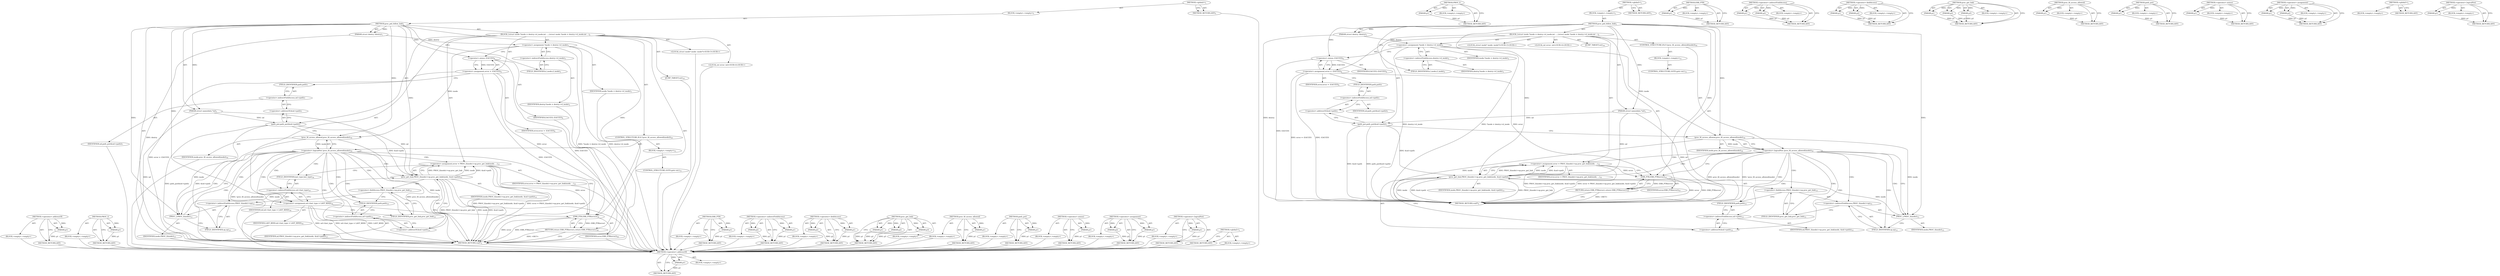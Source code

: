 digraph "&lt;operator&gt;.logicalNot" {
vulnerable_100 [label=<(METHOD,&lt;operator&gt;.addressOf)>];
vulnerable_101 [label=<(PARAM,p1)>];
vulnerable_102 [label=<(BLOCK,&lt;empty&gt;,&lt;empty&gt;)>];
vulnerable_103 [label=<(METHOD_RETURN,ANY)>];
vulnerable_123 [label=<(METHOD,PROC_I)>];
vulnerable_124 [label=<(PARAM,p1)>];
vulnerable_125 [label=<(BLOCK,&lt;empty&gt;,&lt;empty&gt;)>];
vulnerable_126 [label=<(METHOD_RETURN,ANY)>];
vulnerable_6 [label=<(METHOD,&lt;global&gt;)<SUB>1</SUB>>];
vulnerable_7 [label=<(BLOCK,&lt;empty&gt;,&lt;empty&gt;)<SUB>1</SUB>>];
vulnerable_8 [label=<(METHOD,proc_pid_follow_link)<SUB>1</SUB>>];
vulnerable_9 [label=<(PARAM,struct dentry *dentry)<SUB>1</SUB>>];
vulnerable_10 [label=<(PARAM,struct nameidata *nd)<SUB>1</SUB>>];
vulnerable_11 [label=<(BLOCK,{
	struct inode *inode = dentry-&gt;d_inode;
	int ...,{
	struct inode *inode = dentry-&gt;d_inode;
	int ...)<SUB>2</SUB>>];
vulnerable_12 [label="<(LOCAL,struct inode* inode: inode*)<SUB>3</SUB>>"];
vulnerable_13 [label=<(&lt;operator&gt;.assignment,*inode = dentry-&gt;d_inode)<SUB>3</SUB>>];
vulnerable_14 [label=<(IDENTIFIER,inode,*inode = dentry-&gt;d_inode)<SUB>3</SUB>>];
vulnerable_15 [label=<(&lt;operator&gt;.indirectFieldAccess,dentry-&gt;d_inode)<SUB>3</SUB>>];
vulnerable_16 [label=<(IDENTIFIER,dentry,*inode = dentry-&gt;d_inode)<SUB>3</SUB>>];
vulnerable_17 [label=<(FIELD_IDENTIFIER,d_inode,d_inode)<SUB>3</SUB>>];
vulnerable_18 [label="<(LOCAL,int error: int)<SUB>4</SUB>>"];
vulnerable_19 [label=<(&lt;operator&gt;.assignment,error = -EACCES)<SUB>4</SUB>>];
vulnerable_20 [label=<(IDENTIFIER,error,error = -EACCES)<SUB>4</SUB>>];
vulnerable_21 [label=<(&lt;operator&gt;.minus,-EACCES)<SUB>4</SUB>>];
vulnerable_22 [label=<(IDENTIFIER,EACCES,-EACCES)<SUB>4</SUB>>];
vulnerable_23 [label=<(path_put,path_put(&amp;nd-&gt;path))<SUB>7</SUB>>];
vulnerable_24 [label=<(&lt;operator&gt;.addressOf,&amp;nd-&gt;path)<SUB>7</SUB>>];
vulnerable_25 [label=<(&lt;operator&gt;.indirectFieldAccess,nd-&gt;path)<SUB>7</SUB>>];
vulnerable_26 [label=<(IDENTIFIER,nd,path_put(&amp;nd-&gt;path))<SUB>7</SUB>>];
vulnerable_27 [label=<(FIELD_IDENTIFIER,path,path)<SUB>7</SUB>>];
vulnerable_28 [label=<(CONTROL_STRUCTURE,IF,if (!proc_fd_access_allowed(inode)))<SUB>10</SUB>>];
vulnerable_29 [label=<(&lt;operator&gt;.logicalNot,!proc_fd_access_allowed(inode))<SUB>10</SUB>>];
vulnerable_30 [label=<(proc_fd_access_allowed,proc_fd_access_allowed(inode))<SUB>10</SUB>>];
vulnerable_31 [label=<(IDENTIFIER,inode,proc_fd_access_allowed(inode))<SUB>10</SUB>>];
vulnerable_32 [label=<(BLOCK,&lt;empty&gt;,&lt;empty&gt;)<SUB>11</SUB>>];
vulnerable_33 [label=<(CONTROL_STRUCTURE,GOTO,goto out;)<SUB>11</SUB>>];
vulnerable_34 [label=<(&lt;operator&gt;.assignment,error = PROC_I(inode)-&gt;op.proc_get_link(inode, ...)<SUB>13</SUB>>];
vulnerable_35 [label=<(IDENTIFIER,error,error = PROC_I(inode)-&gt;op.proc_get_link(inode, ...)<SUB>13</SUB>>];
vulnerable_36 [label=<(proc_get_link,PROC_I(inode)-&gt;op.proc_get_link(inode, &amp;nd-&gt;path))<SUB>13</SUB>>];
vulnerable_37 [label=<(&lt;operator&gt;.fieldAccess,PROC_I(inode)-&gt;op.proc_get_link)<SUB>13</SUB>>];
vulnerable_38 [label=<(&lt;operator&gt;.indirectFieldAccess,PROC_I(inode)-&gt;op)<SUB>13</SUB>>];
vulnerable_39 [label=<(PROC_I,PROC_I(inode))<SUB>13</SUB>>];
vulnerable_40 [label=<(IDENTIFIER,inode,PROC_I(inode))<SUB>13</SUB>>];
vulnerable_41 [label=<(FIELD_IDENTIFIER,op,op)<SUB>13</SUB>>];
vulnerable_42 [label=<(FIELD_IDENTIFIER,proc_get_link,proc_get_link)<SUB>13</SUB>>];
vulnerable_43 [label=<(IDENTIFIER,inode,PROC_I(inode)-&gt;op.proc_get_link(inode, &amp;nd-&gt;path))<SUB>13</SUB>>];
vulnerable_44 [label=<(&lt;operator&gt;.addressOf,&amp;nd-&gt;path)<SUB>13</SUB>>];
vulnerable_45 [label=<(&lt;operator&gt;.indirectFieldAccess,nd-&gt;path)<SUB>13</SUB>>];
vulnerable_46 [label=<(IDENTIFIER,nd,PROC_I(inode)-&gt;op.proc_get_link(inode, &amp;nd-&gt;path))<SUB>13</SUB>>];
vulnerable_47 [label=<(FIELD_IDENTIFIER,path,path)<SUB>13</SUB>>];
vulnerable_48 [label=<(&lt;operator&gt;.assignment,nd-&gt;last_type = LAST_BIND)<SUB>14</SUB>>];
vulnerable_49 [label=<(&lt;operator&gt;.indirectFieldAccess,nd-&gt;last_type)<SUB>14</SUB>>];
vulnerable_50 [label=<(IDENTIFIER,nd,nd-&gt;last_type = LAST_BIND)<SUB>14</SUB>>];
vulnerable_51 [label=<(FIELD_IDENTIFIER,last_type,last_type)<SUB>14</SUB>>];
vulnerable_52 [label=<(IDENTIFIER,LAST_BIND,nd-&gt;last_type = LAST_BIND)<SUB>14</SUB>>];
vulnerable_53 [label=<(JUMP_TARGET,out)<SUB>15</SUB>>];
vulnerable_54 [label=<(RETURN,return ERR_PTR(error);,return ERR_PTR(error);)<SUB>16</SUB>>];
vulnerable_55 [label=<(ERR_PTR,ERR_PTR(error))<SUB>16</SUB>>];
vulnerable_56 [label=<(IDENTIFIER,error,ERR_PTR(error))<SUB>16</SUB>>];
vulnerable_57 [label=<(METHOD_RETURN,void*)<SUB>1</SUB>>];
vulnerable_59 [label=<(METHOD_RETURN,ANY)<SUB>1</SUB>>];
vulnerable_127 [label=<(METHOD,ERR_PTR)>];
vulnerable_128 [label=<(PARAM,p1)>];
vulnerable_129 [label=<(BLOCK,&lt;empty&gt;,&lt;empty&gt;)>];
vulnerable_130 [label=<(METHOD_RETURN,ANY)>];
vulnerable_87 [label=<(METHOD,&lt;operator&gt;.indirectFieldAccess)>];
vulnerable_88 [label=<(PARAM,p1)>];
vulnerable_89 [label=<(PARAM,p2)>];
vulnerable_90 [label=<(BLOCK,&lt;empty&gt;,&lt;empty&gt;)>];
vulnerable_91 [label=<(METHOD_RETURN,ANY)>];
vulnerable_118 [label=<(METHOD,&lt;operator&gt;.fieldAccess)>];
vulnerable_119 [label=<(PARAM,p1)>];
vulnerable_120 [label=<(PARAM,p2)>];
vulnerable_121 [label=<(BLOCK,&lt;empty&gt;,&lt;empty&gt;)>];
vulnerable_122 [label=<(METHOD_RETURN,ANY)>];
vulnerable_112 [label=<(METHOD,proc_get_link)>];
vulnerable_113 [label=<(PARAM,p1)>];
vulnerable_114 [label=<(PARAM,p2)>];
vulnerable_115 [label=<(PARAM,p3)>];
vulnerable_116 [label=<(BLOCK,&lt;empty&gt;,&lt;empty&gt;)>];
vulnerable_117 [label=<(METHOD_RETURN,ANY)>];
vulnerable_108 [label=<(METHOD,proc_fd_access_allowed)>];
vulnerable_109 [label=<(PARAM,p1)>];
vulnerable_110 [label=<(BLOCK,&lt;empty&gt;,&lt;empty&gt;)>];
vulnerable_111 [label=<(METHOD_RETURN,ANY)>];
vulnerable_96 [label=<(METHOD,path_put)>];
vulnerable_97 [label=<(PARAM,p1)>];
vulnerable_98 [label=<(BLOCK,&lt;empty&gt;,&lt;empty&gt;)>];
vulnerable_99 [label=<(METHOD_RETURN,ANY)>];
vulnerable_92 [label=<(METHOD,&lt;operator&gt;.minus)>];
vulnerable_93 [label=<(PARAM,p1)>];
vulnerable_94 [label=<(BLOCK,&lt;empty&gt;,&lt;empty&gt;)>];
vulnerable_95 [label=<(METHOD_RETURN,ANY)>];
vulnerable_82 [label=<(METHOD,&lt;operator&gt;.assignment)>];
vulnerable_83 [label=<(PARAM,p1)>];
vulnerable_84 [label=<(PARAM,p2)>];
vulnerable_85 [label=<(BLOCK,&lt;empty&gt;,&lt;empty&gt;)>];
vulnerable_86 [label=<(METHOD_RETURN,ANY)>];
vulnerable_76 [label=<(METHOD,&lt;global&gt;)<SUB>1</SUB>>];
vulnerable_77 [label=<(BLOCK,&lt;empty&gt;,&lt;empty&gt;)>];
vulnerable_78 [label=<(METHOD_RETURN,ANY)>];
vulnerable_104 [label=<(METHOD,&lt;operator&gt;.logicalNot)>];
vulnerable_105 [label=<(PARAM,p1)>];
vulnerable_106 [label=<(BLOCK,&lt;empty&gt;,&lt;empty&gt;)>];
vulnerable_107 [label=<(METHOD_RETURN,ANY)>];
fixed_95 [label=<(METHOD,&lt;operator&gt;.addressOf)>];
fixed_96 [label=<(PARAM,p1)>];
fixed_97 [label=<(BLOCK,&lt;empty&gt;,&lt;empty&gt;)>];
fixed_98 [label=<(METHOD_RETURN,ANY)>];
fixed_118 [label=<(METHOD,PROC_I)>];
fixed_119 [label=<(PARAM,p1)>];
fixed_120 [label=<(BLOCK,&lt;empty&gt;,&lt;empty&gt;)>];
fixed_121 [label=<(METHOD_RETURN,ANY)>];
fixed_6 [label=<(METHOD,&lt;global&gt;)<SUB>1</SUB>>];
fixed_7 [label=<(BLOCK,&lt;empty&gt;,&lt;empty&gt;)<SUB>1</SUB>>];
fixed_8 [label=<(METHOD,proc_pid_follow_link)<SUB>1</SUB>>];
fixed_9 [label=<(PARAM,struct dentry *dentry)<SUB>1</SUB>>];
fixed_10 [label=<(PARAM,struct nameidata *nd)<SUB>1</SUB>>];
fixed_11 [label=<(BLOCK,{
	struct inode *inode = dentry-&gt;d_inode;
	int ...,{
	struct inode *inode = dentry-&gt;d_inode;
	int ...)<SUB>2</SUB>>];
fixed_12 [label="<(LOCAL,struct inode* inode: inode*)<SUB>3</SUB>>"];
fixed_13 [label=<(&lt;operator&gt;.assignment,*inode = dentry-&gt;d_inode)<SUB>3</SUB>>];
fixed_14 [label=<(IDENTIFIER,inode,*inode = dentry-&gt;d_inode)<SUB>3</SUB>>];
fixed_15 [label=<(&lt;operator&gt;.indirectFieldAccess,dentry-&gt;d_inode)<SUB>3</SUB>>];
fixed_16 [label=<(IDENTIFIER,dentry,*inode = dentry-&gt;d_inode)<SUB>3</SUB>>];
fixed_17 [label=<(FIELD_IDENTIFIER,d_inode,d_inode)<SUB>3</SUB>>];
fixed_18 [label="<(LOCAL,int error: int)<SUB>4</SUB>>"];
fixed_19 [label=<(&lt;operator&gt;.assignment,error = -EACCES)<SUB>4</SUB>>];
fixed_20 [label=<(IDENTIFIER,error,error = -EACCES)<SUB>4</SUB>>];
fixed_21 [label=<(&lt;operator&gt;.minus,-EACCES)<SUB>4</SUB>>];
fixed_22 [label=<(IDENTIFIER,EACCES,-EACCES)<SUB>4</SUB>>];
fixed_23 [label=<(path_put,path_put(&amp;nd-&gt;path))<SUB>7</SUB>>];
fixed_24 [label=<(&lt;operator&gt;.addressOf,&amp;nd-&gt;path)<SUB>7</SUB>>];
fixed_25 [label=<(&lt;operator&gt;.indirectFieldAccess,nd-&gt;path)<SUB>7</SUB>>];
fixed_26 [label=<(IDENTIFIER,nd,path_put(&amp;nd-&gt;path))<SUB>7</SUB>>];
fixed_27 [label=<(FIELD_IDENTIFIER,path,path)<SUB>7</SUB>>];
fixed_28 [label=<(CONTROL_STRUCTURE,IF,if (!proc_fd_access_allowed(inode)))<SUB>10</SUB>>];
fixed_29 [label=<(&lt;operator&gt;.logicalNot,!proc_fd_access_allowed(inode))<SUB>10</SUB>>];
fixed_30 [label=<(proc_fd_access_allowed,proc_fd_access_allowed(inode))<SUB>10</SUB>>];
fixed_31 [label=<(IDENTIFIER,inode,proc_fd_access_allowed(inode))<SUB>10</SUB>>];
fixed_32 [label=<(BLOCK,&lt;empty&gt;,&lt;empty&gt;)<SUB>11</SUB>>];
fixed_33 [label=<(CONTROL_STRUCTURE,GOTO,goto out;)<SUB>11</SUB>>];
fixed_34 [label=<(&lt;operator&gt;.assignment,error = PROC_I(inode)-&gt;op.proc_get_link(inode, ...)<SUB>13</SUB>>];
fixed_35 [label=<(IDENTIFIER,error,error = PROC_I(inode)-&gt;op.proc_get_link(inode, ...)<SUB>13</SUB>>];
fixed_36 [label=<(proc_get_link,PROC_I(inode)-&gt;op.proc_get_link(inode, &amp;nd-&gt;path))<SUB>13</SUB>>];
fixed_37 [label=<(&lt;operator&gt;.fieldAccess,PROC_I(inode)-&gt;op.proc_get_link)<SUB>13</SUB>>];
fixed_38 [label=<(&lt;operator&gt;.indirectFieldAccess,PROC_I(inode)-&gt;op)<SUB>13</SUB>>];
fixed_39 [label=<(PROC_I,PROC_I(inode))<SUB>13</SUB>>];
fixed_40 [label=<(IDENTIFIER,inode,PROC_I(inode))<SUB>13</SUB>>];
fixed_41 [label=<(FIELD_IDENTIFIER,op,op)<SUB>13</SUB>>];
fixed_42 [label=<(FIELD_IDENTIFIER,proc_get_link,proc_get_link)<SUB>13</SUB>>];
fixed_43 [label=<(IDENTIFIER,inode,PROC_I(inode)-&gt;op.proc_get_link(inode, &amp;nd-&gt;path))<SUB>13</SUB>>];
fixed_44 [label=<(&lt;operator&gt;.addressOf,&amp;nd-&gt;path)<SUB>13</SUB>>];
fixed_45 [label=<(&lt;operator&gt;.indirectFieldAccess,nd-&gt;path)<SUB>13</SUB>>];
fixed_46 [label=<(IDENTIFIER,nd,PROC_I(inode)-&gt;op.proc_get_link(inode, &amp;nd-&gt;path))<SUB>13</SUB>>];
fixed_47 [label=<(FIELD_IDENTIFIER,path,path)<SUB>13</SUB>>];
fixed_48 [label=<(JUMP_TARGET,out)<SUB>14</SUB>>];
fixed_49 [label=<(RETURN,return ERR_PTR(error);,return ERR_PTR(error);)<SUB>15</SUB>>];
fixed_50 [label=<(ERR_PTR,ERR_PTR(error))<SUB>15</SUB>>];
fixed_51 [label=<(IDENTIFIER,error,ERR_PTR(error))<SUB>15</SUB>>];
fixed_52 [label=<(METHOD_RETURN,void*)<SUB>1</SUB>>];
fixed_54 [label=<(METHOD_RETURN,ANY)<SUB>1</SUB>>];
fixed_122 [label=<(METHOD,ERR_PTR)>];
fixed_123 [label=<(PARAM,p1)>];
fixed_124 [label=<(BLOCK,&lt;empty&gt;,&lt;empty&gt;)>];
fixed_125 [label=<(METHOD_RETURN,ANY)>];
fixed_82 [label=<(METHOD,&lt;operator&gt;.indirectFieldAccess)>];
fixed_83 [label=<(PARAM,p1)>];
fixed_84 [label=<(PARAM,p2)>];
fixed_85 [label=<(BLOCK,&lt;empty&gt;,&lt;empty&gt;)>];
fixed_86 [label=<(METHOD_RETURN,ANY)>];
fixed_113 [label=<(METHOD,&lt;operator&gt;.fieldAccess)>];
fixed_114 [label=<(PARAM,p1)>];
fixed_115 [label=<(PARAM,p2)>];
fixed_116 [label=<(BLOCK,&lt;empty&gt;,&lt;empty&gt;)>];
fixed_117 [label=<(METHOD_RETURN,ANY)>];
fixed_107 [label=<(METHOD,proc_get_link)>];
fixed_108 [label=<(PARAM,p1)>];
fixed_109 [label=<(PARAM,p2)>];
fixed_110 [label=<(PARAM,p3)>];
fixed_111 [label=<(BLOCK,&lt;empty&gt;,&lt;empty&gt;)>];
fixed_112 [label=<(METHOD_RETURN,ANY)>];
fixed_103 [label=<(METHOD,proc_fd_access_allowed)>];
fixed_104 [label=<(PARAM,p1)>];
fixed_105 [label=<(BLOCK,&lt;empty&gt;,&lt;empty&gt;)>];
fixed_106 [label=<(METHOD_RETURN,ANY)>];
fixed_91 [label=<(METHOD,path_put)>];
fixed_92 [label=<(PARAM,p1)>];
fixed_93 [label=<(BLOCK,&lt;empty&gt;,&lt;empty&gt;)>];
fixed_94 [label=<(METHOD_RETURN,ANY)>];
fixed_87 [label=<(METHOD,&lt;operator&gt;.minus)>];
fixed_88 [label=<(PARAM,p1)>];
fixed_89 [label=<(BLOCK,&lt;empty&gt;,&lt;empty&gt;)>];
fixed_90 [label=<(METHOD_RETURN,ANY)>];
fixed_77 [label=<(METHOD,&lt;operator&gt;.assignment)>];
fixed_78 [label=<(PARAM,p1)>];
fixed_79 [label=<(PARAM,p2)>];
fixed_80 [label=<(BLOCK,&lt;empty&gt;,&lt;empty&gt;)>];
fixed_81 [label=<(METHOD_RETURN,ANY)>];
fixed_71 [label=<(METHOD,&lt;global&gt;)<SUB>1</SUB>>];
fixed_72 [label=<(BLOCK,&lt;empty&gt;,&lt;empty&gt;)>];
fixed_73 [label=<(METHOD_RETURN,ANY)>];
fixed_99 [label=<(METHOD,&lt;operator&gt;.logicalNot)>];
fixed_100 [label=<(PARAM,p1)>];
fixed_101 [label=<(BLOCK,&lt;empty&gt;,&lt;empty&gt;)>];
fixed_102 [label=<(METHOD_RETURN,ANY)>];
vulnerable_100 -> vulnerable_101  [key=0, label="AST: "];
vulnerable_100 -> vulnerable_101  [key=1, label="DDG: "];
vulnerable_100 -> vulnerable_102  [key=0, label="AST: "];
vulnerable_100 -> vulnerable_103  [key=0, label="AST: "];
vulnerable_100 -> vulnerable_103  [key=1, label="CFG: "];
vulnerable_101 -> vulnerable_103  [key=0, label="DDG: p1"];
vulnerable_102 -> fixed_95  [key=0];
vulnerable_103 -> fixed_95  [key=0];
vulnerable_123 -> vulnerable_124  [key=0, label="AST: "];
vulnerable_123 -> vulnerable_124  [key=1, label="DDG: "];
vulnerable_123 -> vulnerable_125  [key=0, label="AST: "];
vulnerable_123 -> vulnerable_126  [key=0, label="AST: "];
vulnerable_123 -> vulnerable_126  [key=1, label="CFG: "];
vulnerable_124 -> vulnerable_126  [key=0, label="DDG: p1"];
vulnerable_125 -> fixed_95  [key=0];
vulnerable_126 -> fixed_95  [key=0];
vulnerable_6 -> vulnerable_7  [key=0, label="AST: "];
vulnerable_6 -> vulnerable_59  [key=0, label="AST: "];
vulnerable_6 -> vulnerable_59  [key=1, label="CFG: "];
vulnerable_7 -> vulnerable_8  [key=0, label="AST: "];
vulnerable_8 -> vulnerable_9  [key=0, label="AST: "];
vulnerable_8 -> vulnerable_9  [key=1, label="DDG: "];
vulnerable_8 -> vulnerable_10  [key=0, label="AST: "];
vulnerable_8 -> vulnerable_10  [key=1, label="DDG: "];
vulnerable_8 -> vulnerable_11  [key=0, label="AST: "];
vulnerable_8 -> vulnerable_57  [key=0, label="AST: "];
vulnerable_8 -> vulnerable_17  [key=0, label="CFG: "];
vulnerable_8 -> vulnerable_48  [key=0, label="DDG: "];
vulnerable_8 -> vulnerable_21  [key=0, label="DDG: "];
vulnerable_8 -> vulnerable_36  [key=0, label="DDG: "];
vulnerable_8 -> vulnerable_55  [key=0, label="DDG: "];
vulnerable_8 -> vulnerable_30  [key=0, label="DDG: "];
vulnerable_8 -> vulnerable_39  [key=0, label="DDG: "];
vulnerable_9 -> vulnerable_57  [key=0, label="DDG: dentry"];
vulnerable_9 -> vulnerable_13  [key=0, label="DDG: dentry"];
vulnerable_10 -> vulnerable_57  [key=0, label="DDG: nd"];
vulnerable_10 -> vulnerable_23  [key=0, label="DDG: nd"];
vulnerable_10 -> vulnerable_36  [key=0, label="DDG: nd"];
vulnerable_11 -> vulnerable_12  [key=0, label="AST: "];
vulnerable_11 -> vulnerable_13  [key=0, label="AST: "];
vulnerable_11 -> vulnerable_18  [key=0, label="AST: "];
vulnerable_11 -> vulnerable_19  [key=0, label="AST: "];
vulnerable_11 -> vulnerable_23  [key=0, label="AST: "];
vulnerable_11 -> vulnerable_28  [key=0, label="AST: "];
vulnerable_11 -> vulnerable_34  [key=0, label="AST: "];
vulnerable_11 -> vulnerable_48  [key=0, label="AST: "];
vulnerable_11 -> vulnerable_53  [key=0, label="AST: "];
vulnerable_11 -> vulnerable_54  [key=0, label="AST: "];
vulnerable_12 -> fixed_95  [key=0];
vulnerable_13 -> vulnerable_14  [key=0, label="AST: "];
vulnerable_13 -> vulnerable_15  [key=0, label="AST: "];
vulnerable_13 -> vulnerable_21  [key=0, label="CFG: "];
vulnerable_13 -> vulnerable_57  [key=0, label="DDG: dentry-&gt;d_inode"];
vulnerable_13 -> vulnerable_57  [key=1, label="DDG: *inode = dentry-&gt;d_inode"];
vulnerable_13 -> vulnerable_30  [key=0, label="DDG: inode"];
vulnerable_14 -> fixed_95  [key=0];
vulnerable_15 -> vulnerable_16  [key=0, label="AST: "];
vulnerable_15 -> vulnerable_17  [key=0, label="AST: "];
vulnerable_15 -> vulnerable_13  [key=0, label="CFG: "];
vulnerable_16 -> fixed_95  [key=0];
vulnerable_17 -> vulnerable_15  [key=0, label="CFG: "];
vulnerable_18 -> fixed_95  [key=0];
vulnerable_19 -> vulnerable_20  [key=0, label="AST: "];
vulnerable_19 -> vulnerable_21  [key=0, label="AST: "];
vulnerable_19 -> vulnerable_27  [key=0, label="CFG: "];
vulnerable_19 -> vulnerable_57  [key=0, label="DDG: -EACCES"];
vulnerable_19 -> vulnerable_57  [key=1, label="DDG: error = -EACCES"];
vulnerable_19 -> vulnerable_55  [key=0, label="DDG: error"];
vulnerable_20 -> fixed_95  [key=0];
vulnerable_21 -> vulnerable_22  [key=0, label="AST: "];
vulnerable_21 -> vulnerable_19  [key=0, label="CFG: "];
vulnerable_21 -> vulnerable_19  [key=1, label="DDG: EACCES"];
vulnerable_21 -> vulnerable_57  [key=0, label="DDG: EACCES"];
vulnerable_22 -> fixed_95  [key=0];
vulnerable_23 -> vulnerable_24  [key=0, label="AST: "];
vulnerable_23 -> vulnerable_30  [key=0, label="CFG: "];
vulnerable_23 -> vulnerable_57  [key=0, label="DDG: &amp;nd-&gt;path"];
vulnerable_23 -> vulnerable_57  [key=1, label="DDG: path_put(&amp;nd-&gt;path)"];
vulnerable_23 -> vulnerable_36  [key=0, label="DDG: &amp;nd-&gt;path"];
vulnerable_24 -> vulnerable_25  [key=0, label="AST: "];
vulnerable_24 -> vulnerable_23  [key=0, label="CFG: "];
vulnerable_25 -> vulnerable_26  [key=0, label="AST: "];
vulnerable_25 -> vulnerable_27  [key=0, label="AST: "];
vulnerable_25 -> vulnerable_24  [key=0, label="CFG: "];
vulnerable_26 -> fixed_95  [key=0];
vulnerable_27 -> vulnerable_25  [key=0, label="CFG: "];
vulnerable_28 -> vulnerable_29  [key=0, label="AST: "];
vulnerable_28 -> vulnerable_32  [key=0, label="AST: "];
vulnerable_29 -> vulnerable_30  [key=0, label="AST: "];
vulnerable_29 -> vulnerable_55  [key=0, label="CFG: "];
vulnerable_29 -> vulnerable_39  [key=0, label="CFG: "];
vulnerable_29 -> vulnerable_39  [key=1, label="CDG: "];
vulnerable_29 -> vulnerable_57  [key=0, label="DDG: proc_fd_access_allowed(inode)"];
vulnerable_29 -> vulnerable_57  [key=1, label="DDG: !proc_fd_access_allowed(inode)"];
vulnerable_29 -> vulnerable_47  [key=0, label="CDG: "];
vulnerable_29 -> vulnerable_34  [key=0, label="CDG: "];
vulnerable_29 -> vulnerable_48  [key=0, label="CDG: "];
vulnerable_29 -> vulnerable_49  [key=0, label="CDG: "];
vulnerable_29 -> vulnerable_42  [key=0, label="CDG: "];
vulnerable_29 -> vulnerable_51  [key=0, label="CDG: "];
vulnerable_29 -> vulnerable_36  [key=0, label="CDG: "];
vulnerable_29 -> vulnerable_44  [key=0, label="CDG: "];
vulnerable_29 -> vulnerable_37  [key=0, label="CDG: "];
vulnerable_29 -> vulnerable_38  [key=0, label="CDG: "];
vulnerable_29 -> vulnerable_41  [key=0, label="CDG: "];
vulnerable_29 -> vulnerable_45  [key=0, label="CDG: "];
vulnerable_30 -> vulnerable_31  [key=0, label="AST: "];
vulnerable_30 -> vulnerable_29  [key=0, label="CFG: "];
vulnerable_30 -> vulnerable_29  [key=1, label="DDG: inode"];
vulnerable_30 -> vulnerable_57  [key=0, label="DDG: inode"];
vulnerable_30 -> vulnerable_39  [key=0, label="DDG: inode"];
vulnerable_31 -> fixed_95  [key=0];
vulnerable_32 -> vulnerable_33  [key=0, label="AST: "];
vulnerable_33 -> fixed_95  [key=0];
vulnerable_34 -> vulnerable_35  [key=0, label="AST: "];
vulnerable_34 -> vulnerable_36  [key=0, label="AST: "];
vulnerable_34 -> vulnerable_51  [key=0, label="CFG: "];
vulnerable_34 -> vulnerable_57  [key=0, label="DDG: PROC_I(inode)-&gt;op.proc_get_link(inode, &amp;nd-&gt;path)"];
vulnerable_34 -> vulnerable_57  [key=1, label="DDG: error = PROC_I(inode)-&gt;op.proc_get_link(inode, &amp;nd-&gt;path)"];
vulnerable_34 -> vulnerable_55  [key=0, label="DDG: error"];
vulnerable_35 -> fixed_95  [key=0];
vulnerable_36 -> vulnerable_37  [key=0, label="AST: "];
vulnerable_36 -> vulnerable_43  [key=0, label="AST: "];
vulnerable_36 -> vulnerable_44  [key=0, label="AST: "];
vulnerable_36 -> vulnerable_34  [key=0, label="CFG: "];
vulnerable_36 -> vulnerable_34  [key=1, label="DDG: PROC_I(inode)-&gt;op.proc_get_link"];
vulnerable_36 -> vulnerable_34  [key=2, label="DDG: inode"];
vulnerable_36 -> vulnerable_34  [key=3, label="DDG: &amp;nd-&gt;path"];
vulnerable_36 -> vulnerable_57  [key=0, label="DDG: PROC_I(inode)-&gt;op.proc_get_link"];
vulnerable_36 -> vulnerable_57  [key=1, label="DDG: inode"];
vulnerable_36 -> vulnerable_57  [key=2, label="DDG: &amp;nd-&gt;path"];
vulnerable_37 -> vulnerable_38  [key=0, label="AST: "];
vulnerable_37 -> vulnerable_42  [key=0, label="AST: "];
vulnerable_37 -> vulnerable_47  [key=0, label="CFG: "];
vulnerable_38 -> vulnerable_39  [key=0, label="AST: "];
vulnerable_38 -> vulnerable_41  [key=0, label="AST: "];
vulnerable_38 -> vulnerable_42  [key=0, label="CFG: "];
vulnerable_39 -> vulnerable_40  [key=0, label="AST: "];
vulnerable_39 -> vulnerable_41  [key=0, label="CFG: "];
vulnerable_39 -> vulnerable_36  [key=0, label="DDG: inode"];
vulnerable_40 -> fixed_95  [key=0];
vulnerable_41 -> vulnerable_38  [key=0, label="CFG: "];
vulnerable_42 -> vulnerable_37  [key=0, label="CFG: "];
vulnerable_43 -> fixed_95  [key=0];
vulnerable_44 -> vulnerable_45  [key=0, label="AST: "];
vulnerable_44 -> vulnerable_36  [key=0, label="CFG: "];
vulnerable_45 -> vulnerable_46  [key=0, label="AST: "];
vulnerable_45 -> vulnerable_47  [key=0, label="AST: "];
vulnerable_45 -> vulnerable_44  [key=0, label="CFG: "];
vulnerable_46 -> fixed_95  [key=0];
vulnerable_47 -> vulnerable_45  [key=0, label="CFG: "];
vulnerable_48 -> vulnerable_49  [key=0, label="AST: "];
vulnerable_48 -> vulnerable_52  [key=0, label="AST: "];
vulnerable_48 -> vulnerable_55  [key=0, label="CFG: "];
vulnerable_48 -> vulnerable_57  [key=0, label="DDG: nd-&gt;last_type"];
vulnerable_48 -> vulnerable_57  [key=1, label="DDG: nd-&gt;last_type = LAST_BIND"];
vulnerable_48 -> vulnerable_57  [key=2, label="DDG: LAST_BIND"];
vulnerable_49 -> vulnerable_50  [key=0, label="AST: "];
vulnerable_49 -> vulnerable_51  [key=0, label="AST: "];
vulnerable_49 -> vulnerable_48  [key=0, label="CFG: "];
vulnerable_50 -> fixed_95  [key=0];
vulnerable_51 -> vulnerable_49  [key=0, label="CFG: "];
vulnerable_52 -> fixed_95  [key=0];
vulnerable_53 -> fixed_95  [key=0];
vulnerable_54 -> vulnerable_55  [key=0, label="AST: "];
vulnerable_54 -> vulnerable_57  [key=0, label="CFG: "];
vulnerable_54 -> vulnerable_57  [key=1, label="DDG: &lt;RET&gt;"];
vulnerable_55 -> vulnerable_56  [key=0, label="AST: "];
vulnerable_55 -> vulnerable_54  [key=0, label="CFG: "];
vulnerable_55 -> vulnerable_54  [key=1, label="DDG: ERR_PTR(error)"];
vulnerable_55 -> vulnerable_57  [key=0, label="DDG: error"];
vulnerable_55 -> vulnerable_57  [key=1, label="DDG: ERR_PTR(error)"];
vulnerable_56 -> fixed_95  [key=0];
vulnerable_57 -> fixed_95  [key=0];
vulnerable_59 -> fixed_95  [key=0];
vulnerable_127 -> vulnerable_128  [key=0, label="AST: "];
vulnerable_127 -> vulnerable_128  [key=1, label="DDG: "];
vulnerable_127 -> vulnerable_129  [key=0, label="AST: "];
vulnerable_127 -> vulnerable_130  [key=0, label="AST: "];
vulnerable_127 -> vulnerable_130  [key=1, label="CFG: "];
vulnerable_128 -> vulnerable_130  [key=0, label="DDG: p1"];
vulnerable_129 -> fixed_95  [key=0];
vulnerable_130 -> fixed_95  [key=0];
vulnerable_87 -> vulnerable_88  [key=0, label="AST: "];
vulnerable_87 -> vulnerable_88  [key=1, label="DDG: "];
vulnerable_87 -> vulnerable_90  [key=0, label="AST: "];
vulnerable_87 -> vulnerable_89  [key=0, label="AST: "];
vulnerable_87 -> vulnerable_89  [key=1, label="DDG: "];
vulnerable_87 -> vulnerable_91  [key=0, label="AST: "];
vulnerable_87 -> vulnerable_91  [key=1, label="CFG: "];
vulnerable_88 -> vulnerable_91  [key=0, label="DDG: p1"];
vulnerable_89 -> vulnerable_91  [key=0, label="DDG: p2"];
vulnerable_90 -> fixed_95  [key=0];
vulnerable_91 -> fixed_95  [key=0];
vulnerable_118 -> vulnerable_119  [key=0, label="AST: "];
vulnerable_118 -> vulnerable_119  [key=1, label="DDG: "];
vulnerable_118 -> vulnerable_121  [key=0, label="AST: "];
vulnerable_118 -> vulnerable_120  [key=0, label="AST: "];
vulnerable_118 -> vulnerable_120  [key=1, label="DDG: "];
vulnerable_118 -> vulnerable_122  [key=0, label="AST: "];
vulnerable_118 -> vulnerable_122  [key=1, label="CFG: "];
vulnerable_119 -> vulnerable_122  [key=0, label="DDG: p1"];
vulnerable_120 -> vulnerable_122  [key=0, label="DDG: p2"];
vulnerable_121 -> fixed_95  [key=0];
vulnerable_122 -> fixed_95  [key=0];
vulnerable_112 -> vulnerable_113  [key=0, label="AST: "];
vulnerable_112 -> vulnerable_113  [key=1, label="DDG: "];
vulnerable_112 -> vulnerable_116  [key=0, label="AST: "];
vulnerable_112 -> vulnerable_114  [key=0, label="AST: "];
vulnerable_112 -> vulnerable_114  [key=1, label="DDG: "];
vulnerable_112 -> vulnerable_117  [key=0, label="AST: "];
vulnerable_112 -> vulnerable_117  [key=1, label="CFG: "];
vulnerable_112 -> vulnerable_115  [key=0, label="AST: "];
vulnerable_112 -> vulnerable_115  [key=1, label="DDG: "];
vulnerable_113 -> vulnerable_117  [key=0, label="DDG: p1"];
vulnerable_114 -> vulnerable_117  [key=0, label="DDG: p2"];
vulnerable_115 -> vulnerable_117  [key=0, label="DDG: p3"];
vulnerable_116 -> fixed_95  [key=0];
vulnerable_117 -> fixed_95  [key=0];
vulnerable_108 -> vulnerable_109  [key=0, label="AST: "];
vulnerable_108 -> vulnerable_109  [key=1, label="DDG: "];
vulnerable_108 -> vulnerable_110  [key=0, label="AST: "];
vulnerable_108 -> vulnerable_111  [key=0, label="AST: "];
vulnerable_108 -> vulnerable_111  [key=1, label="CFG: "];
vulnerable_109 -> vulnerable_111  [key=0, label="DDG: p1"];
vulnerable_110 -> fixed_95  [key=0];
vulnerable_111 -> fixed_95  [key=0];
vulnerable_96 -> vulnerable_97  [key=0, label="AST: "];
vulnerable_96 -> vulnerable_97  [key=1, label="DDG: "];
vulnerable_96 -> vulnerable_98  [key=0, label="AST: "];
vulnerable_96 -> vulnerable_99  [key=0, label="AST: "];
vulnerable_96 -> vulnerable_99  [key=1, label="CFG: "];
vulnerable_97 -> vulnerable_99  [key=0, label="DDG: p1"];
vulnerable_98 -> fixed_95  [key=0];
vulnerable_99 -> fixed_95  [key=0];
vulnerable_92 -> vulnerable_93  [key=0, label="AST: "];
vulnerable_92 -> vulnerable_93  [key=1, label="DDG: "];
vulnerable_92 -> vulnerable_94  [key=0, label="AST: "];
vulnerable_92 -> vulnerable_95  [key=0, label="AST: "];
vulnerable_92 -> vulnerable_95  [key=1, label="CFG: "];
vulnerable_93 -> vulnerable_95  [key=0, label="DDG: p1"];
vulnerable_94 -> fixed_95  [key=0];
vulnerable_95 -> fixed_95  [key=0];
vulnerable_82 -> vulnerable_83  [key=0, label="AST: "];
vulnerable_82 -> vulnerable_83  [key=1, label="DDG: "];
vulnerable_82 -> vulnerable_85  [key=0, label="AST: "];
vulnerable_82 -> vulnerable_84  [key=0, label="AST: "];
vulnerable_82 -> vulnerable_84  [key=1, label="DDG: "];
vulnerable_82 -> vulnerable_86  [key=0, label="AST: "];
vulnerable_82 -> vulnerable_86  [key=1, label="CFG: "];
vulnerable_83 -> vulnerable_86  [key=0, label="DDG: p1"];
vulnerable_84 -> vulnerable_86  [key=0, label="DDG: p2"];
vulnerable_85 -> fixed_95  [key=0];
vulnerable_86 -> fixed_95  [key=0];
vulnerable_76 -> vulnerable_77  [key=0, label="AST: "];
vulnerable_76 -> vulnerable_78  [key=0, label="AST: "];
vulnerable_76 -> vulnerable_78  [key=1, label="CFG: "];
vulnerable_77 -> fixed_95  [key=0];
vulnerable_78 -> fixed_95  [key=0];
vulnerable_104 -> vulnerable_105  [key=0, label="AST: "];
vulnerable_104 -> vulnerable_105  [key=1, label="DDG: "];
vulnerable_104 -> vulnerable_106  [key=0, label="AST: "];
vulnerable_104 -> vulnerable_107  [key=0, label="AST: "];
vulnerable_104 -> vulnerable_107  [key=1, label="CFG: "];
vulnerable_105 -> vulnerable_107  [key=0, label="DDG: p1"];
vulnerable_106 -> fixed_95  [key=0];
vulnerable_107 -> fixed_95  [key=0];
fixed_95 -> fixed_96  [key=0, label="AST: "];
fixed_95 -> fixed_96  [key=1, label="DDG: "];
fixed_95 -> fixed_97  [key=0, label="AST: "];
fixed_95 -> fixed_98  [key=0, label="AST: "];
fixed_95 -> fixed_98  [key=1, label="CFG: "];
fixed_96 -> fixed_98  [key=0, label="DDG: p1"];
fixed_118 -> fixed_119  [key=0, label="AST: "];
fixed_118 -> fixed_119  [key=1, label="DDG: "];
fixed_118 -> fixed_120  [key=0, label="AST: "];
fixed_118 -> fixed_121  [key=0, label="AST: "];
fixed_118 -> fixed_121  [key=1, label="CFG: "];
fixed_119 -> fixed_121  [key=0, label="DDG: p1"];
fixed_6 -> fixed_7  [key=0, label="AST: "];
fixed_6 -> fixed_54  [key=0, label="AST: "];
fixed_6 -> fixed_54  [key=1, label="CFG: "];
fixed_7 -> fixed_8  [key=0, label="AST: "];
fixed_8 -> fixed_9  [key=0, label="AST: "];
fixed_8 -> fixed_9  [key=1, label="DDG: "];
fixed_8 -> fixed_10  [key=0, label="AST: "];
fixed_8 -> fixed_10  [key=1, label="DDG: "];
fixed_8 -> fixed_11  [key=0, label="AST: "];
fixed_8 -> fixed_52  [key=0, label="AST: "];
fixed_8 -> fixed_17  [key=0, label="CFG: "];
fixed_8 -> fixed_21  [key=0, label="DDG: "];
fixed_8 -> fixed_36  [key=0, label="DDG: "];
fixed_8 -> fixed_50  [key=0, label="DDG: "];
fixed_8 -> fixed_30  [key=0, label="DDG: "];
fixed_8 -> fixed_39  [key=0, label="DDG: "];
fixed_9 -> fixed_52  [key=0, label="DDG: dentry"];
fixed_9 -> fixed_13  [key=0, label="DDG: dentry"];
fixed_10 -> fixed_52  [key=0, label="DDG: nd"];
fixed_10 -> fixed_23  [key=0, label="DDG: nd"];
fixed_10 -> fixed_36  [key=0, label="DDG: nd"];
fixed_11 -> fixed_12  [key=0, label="AST: "];
fixed_11 -> fixed_13  [key=0, label="AST: "];
fixed_11 -> fixed_18  [key=0, label="AST: "];
fixed_11 -> fixed_19  [key=0, label="AST: "];
fixed_11 -> fixed_23  [key=0, label="AST: "];
fixed_11 -> fixed_28  [key=0, label="AST: "];
fixed_11 -> fixed_34  [key=0, label="AST: "];
fixed_11 -> fixed_48  [key=0, label="AST: "];
fixed_11 -> fixed_49  [key=0, label="AST: "];
fixed_13 -> fixed_14  [key=0, label="AST: "];
fixed_13 -> fixed_15  [key=0, label="AST: "];
fixed_13 -> fixed_21  [key=0, label="CFG: "];
fixed_13 -> fixed_52  [key=0, label="DDG: dentry-&gt;d_inode"];
fixed_13 -> fixed_52  [key=1, label="DDG: *inode = dentry-&gt;d_inode"];
fixed_13 -> fixed_30  [key=0, label="DDG: inode"];
fixed_15 -> fixed_16  [key=0, label="AST: "];
fixed_15 -> fixed_17  [key=0, label="AST: "];
fixed_15 -> fixed_13  [key=0, label="CFG: "];
fixed_17 -> fixed_15  [key=0, label="CFG: "];
fixed_19 -> fixed_20  [key=0, label="AST: "];
fixed_19 -> fixed_21  [key=0, label="AST: "];
fixed_19 -> fixed_27  [key=0, label="CFG: "];
fixed_19 -> fixed_52  [key=0, label="DDG: -EACCES"];
fixed_19 -> fixed_52  [key=1, label="DDG: error = -EACCES"];
fixed_19 -> fixed_50  [key=0, label="DDG: error"];
fixed_21 -> fixed_22  [key=0, label="AST: "];
fixed_21 -> fixed_19  [key=0, label="CFG: "];
fixed_21 -> fixed_19  [key=1, label="DDG: EACCES"];
fixed_21 -> fixed_52  [key=0, label="DDG: EACCES"];
fixed_23 -> fixed_24  [key=0, label="AST: "];
fixed_23 -> fixed_30  [key=0, label="CFG: "];
fixed_23 -> fixed_52  [key=0, label="DDG: &amp;nd-&gt;path"];
fixed_23 -> fixed_52  [key=1, label="DDG: path_put(&amp;nd-&gt;path)"];
fixed_23 -> fixed_36  [key=0, label="DDG: &amp;nd-&gt;path"];
fixed_24 -> fixed_25  [key=0, label="AST: "];
fixed_24 -> fixed_23  [key=0, label="CFG: "];
fixed_25 -> fixed_26  [key=0, label="AST: "];
fixed_25 -> fixed_27  [key=0, label="AST: "];
fixed_25 -> fixed_24  [key=0, label="CFG: "];
fixed_27 -> fixed_25  [key=0, label="CFG: "];
fixed_28 -> fixed_29  [key=0, label="AST: "];
fixed_28 -> fixed_32  [key=0, label="AST: "];
fixed_29 -> fixed_30  [key=0, label="AST: "];
fixed_29 -> fixed_50  [key=0, label="CFG: "];
fixed_29 -> fixed_39  [key=0, label="CFG: "];
fixed_29 -> fixed_39  [key=1, label="CDG: "];
fixed_29 -> fixed_52  [key=0, label="DDG: proc_fd_access_allowed(inode)"];
fixed_29 -> fixed_52  [key=1, label="DDG: !proc_fd_access_allowed(inode)"];
fixed_29 -> fixed_47  [key=0, label="CDG: "];
fixed_29 -> fixed_34  [key=0, label="CDG: "];
fixed_29 -> fixed_42  [key=0, label="CDG: "];
fixed_29 -> fixed_36  [key=0, label="CDG: "];
fixed_29 -> fixed_44  [key=0, label="CDG: "];
fixed_29 -> fixed_37  [key=0, label="CDG: "];
fixed_29 -> fixed_38  [key=0, label="CDG: "];
fixed_29 -> fixed_41  [key=0, label="CDG: "];
fixed_29 -> fixed_45  [key=0, label="CDG: "];
fixed_30 -> fixed_31  [key=0, label="AST: "];
fixed_30 -> fixed_29  [key=0, label="CFG: "];
fixed_30 -> fixed_29  [key=1, label="DDG: inode"];
fixed_30 -> fixed_52  [key=0, label="DDG: inode"];
fixed_30 -> fixed_39  [key=0, label="DDG: inode"];
fixed_32 -> fixed_33  [key=0, label="AST: "];
fixed_34 -> fixed_35  [key=0, label="AST: "];
fixed_34 -> fixed_36  [key=0, label="AST: "];
fixed_34 -> fixed_50  [key=0, label="CFG: "];
fixed_34 -> fixed_50  [key=1, label="DDG: error"];
fixed_34 -> fixed_52  [key=0, label="DDG: PROC_I(inode)-&gt;op.proc_get_link(inode, &amp;nd-&gt;path)"];
fixed_34 -> fixed_52  [key=1, label="DDG: error = PROC_I(inode)-&gt;op.proc_get_link(inode, &amp;nd-&gt;path)"];
fixed_36 -> fixed_37  [key=0, label="AST: "];
fixed_36 -> fixed_43  [key=0, label="AST: "];
fixed_36 -> fixed_44  [key=0, label="AST: "];
fixed_36 -> fixed_34  [key=0, label="CFG: "];
fixed_36 -> fixed_34  [key=1, label="DDG: PROC_I(inode)-&gt;op.proc_get_link"];
fixed_36 -> fixed_34  [key=2, label="DDG: inode"];
fixed_36 -> fixed_34  [key=3, label="DDG: &amp;nd-&gt;path"];
fixed_36 -> fixed_52  [key=0, label="DDG: PROC_I(inode)-&gt;op.proc_get_link"];
fixed_36 -> fixed_52  [key=1, label="DDG: inode"];
fixed_36 -> fixed_52  [key=2, label="DDG: &amp;nd-&gt;path"];
fixed_37 -> fixed_38  [key=0, label="AST: "];
fixed_37 -> fixed_42  [key=0, label="AST: "];
fixed_37 -> fixed_47  [key=0, label="CFG: "];
fixed_38 -> fixed_39  [key=0, label="AST: "];
fixed_38 -> fixed_41  [key=0, label="AST: "];
fixed_38 -> fixed_42  [key=0, label="CFG: "];
fixed_39 -> fixed_40  [key=0, label="AST: "];
fixed_39 -> fixed_41  [key=0, label="CFG: "];
fixed_39 -> fixed_36  [key=0, label="DDG: inode"];
fixed_41 -> fixed_38  [key=0, label="CFG: "];
fixed_42 -> fixed_37  [key=0, label="CFG: "];
fixed_44 -> fixed_45  [key=0, label="AST: "];
fixed_44 -> fixed_36  [key=0, label="CFG: "];
fixed_45 -> fixed_46  [key=0, label="AST: "];
fixed_45 -> fixed_47  [key=0, label="AST: "];
fixed_45 -> fixed_44  [key=0, label="CFG: "];
fixed_47 -> fixed_45  [key=0, label="CFG: "];
fixed_49 -> fixed_50  [key=0, label="AST: "];
fixed_49 -> fixed_52  [key=0, label="CFG: "];
fixed_49 -> fixed_52  [key=1, label="DDG: &lt;RET&gt;"];
fixed_50 -> fixed_51  [key=0, label="AST: "];
fixed_50 -> fixed_49  [key=0, label="CFG: "];
fixed_50 -> fixed_49  [key=1, label="DDG: ERR_PTR(error)"];
fixed_50 -> fixed_52  [key=0, label="DDG: error"];
fixed_50 -> fixed_52  [key=1, label="DDG: ERR_PTR(error)"];
fixed_122 -> fixed_123  [key=0, label="AST: "];
fixed_122 -> fixed_123  [key=1, label="DDG: "];
fixed_122 -> fixed_124  [key=0, label="AST: "];
fixed_122 -> fixed_125  [key=0, label="AST: "];
fixed_122 -> fixed_125  [key=1, label="CFG: "];
fixed_123 -> fixed_125  [key=0, label="DDG: p1"];
fixed_82 -> fixed_83  [key=0, label="AST: "];
fixed_82 -> fixed_83  [key=1, label="DDG: "];
fixed_82 -> fixed_85  [key=0, label="AST: "];
fixed_82 -> fixed_84  [key=0, label="AST: "];
fixed_82 -> fixed_84  [key=1, label="DDG: "];
fixed_82 -> fixed_86  [key=0, label="AST: "];
fixed_82 -> fixed_86  [key=1, label="CFG: "];
fixed_83 -> fixed_86  [key=0, label="DDG: p1"];
fixed_84 -> fixed_86  [key=0, label="DDG: p2"];
fixed_113 -> fixed_114  [key=0, label="AST: "];
fixed_113 -> fixed_114  [key=1, label="DDG: "];
fixed_113 -> fixed_116  [key=0, label="AST: "];
fixed_113 -> fixed_115  [key=0, label="AST: "];
fixed_113 -> fixed_115  [key=1, label="DDG: "];
fixed_113 -> fixed_117  [key=0, label="AST: "];
fixed_113 -> fixed_117  [key=1, label="CFG: "];
fixed_114 -> fixed_117  [key=0, label="DDG: p1"];
fixed_115 -> fixed_117  [key=0, label="DDG: p2"];
fixed_107 -> fixed_108  [key=0, label="AST: "];
fixed_107 -> fixed_108  [key=1, label="DDG: "];
fixed_107 -> fixed_111  [key=0, label="AST: "];
fixed_107 -> fixed_109  [key=0, label="AST: "];
fixed_107 -> fixed_109  [key=1, label="DDG: "];
fixed_107 -> fixed_112  [key=0, label="AST: "];
fixed_107 -> fixed_112  [key=1, label="CFG: "];
fixed_107 -> fixed_110  [key=0, label="AST: "];
fixed_107 -> fixed_110  [key=1, label="DDG: "];
fixed_108 -> fixed_112  [key=0, label="DDG: p1"];
fixed_109 -> fixed_112  [key=0, label="DDG: p2"];
fixed_110 -> fixed_112  [key=0, label="DDG: p3"];
fixed_103 -> fixed_104  [key=0, label="AST: "];
fixed_103 -> fixed_104  [key=1, label="DDG: "];
fixed_103 -> fixed_105  [key=0, label="AST: "];
fixed_103 -> fixed_106  [key=0, label="AST: "];
fixed_103 -> fixed_106  [key=1, label="CFG: "];
fixed_104 -> fixed_106  [key=0, label="DDG: p1"];
fixed_91 -> fixed_92  [key=0, label="AST: "];
fixed_91 -> fixed_92  [key=1, label="DDG: "];
fixed_91 -> fixed_93  [key=0, label="AST: "];
fixed_91 -> fixed_94  [key=0, label="AST: "];
fixed_91 -> fixed_94  [key=1, label="CFG: "];
fixed_92 -> fixed_94  [key=0, label="DDG: p1"];
fixed_87 -> fixed_88  [key=0, label="AST: "];
fixed_87 -> fixed_88  [key=1, label="DDG: "];
fixed_87 -> fixed_89  [key=0, label="AST: "];
fixed_87 -> fixed_90  [key=0, label="AST: "];
fixed_87 -> fixed_90  [key=1, label="CFG: "];
fixed_88 -> fixed_90  [key=0, label="DDG: p1"];
fixed_77 -> fixed_78  [key=0, label="AST: "];
fixed_77 -> fixed_78  [key=1, label="DDG: "];
fixed_77 -> fixed_80  [key=0, label="AST: "];
fixed_77 -> fixed_79  [key=0, label="AST: "];
fixed_77 -> fixed_79  [key=1, label="DDG: "];
fixed_77 -> fixed_81  [key=0, label="AST: "];
fixed_77 -> fixed_81  [key=1, label="CFG: "];
fixed_78 -> fixed_81  [key=0, label="DDG: p1"];
fixed_79 -> fixed_81  [key=0, label="DDG: p2"];
fixed_71 -> fixed_72  [key=0, label="AST: "];
fixed_71 -> fixed_73  [key=0, label="AST: "];
fixed_71 -> fixed_73  [key=1, label="CFG: "];
fixed_99 -> fixed_100  [key=0, label="AST: "];
fixed_99 -> fixed_100  [key=1, label="DDG: "];
fixed_99 -> fixed_101  [key=0, label="AST: "];
fixed_99 -> fixed_102  [key=0, label="AST: "];
fixed_99 -> fixed_102  [key=1, label="CFG: "];
fixed_100 -> fixed_102  [key=0, label="DDG: p1"];
}
